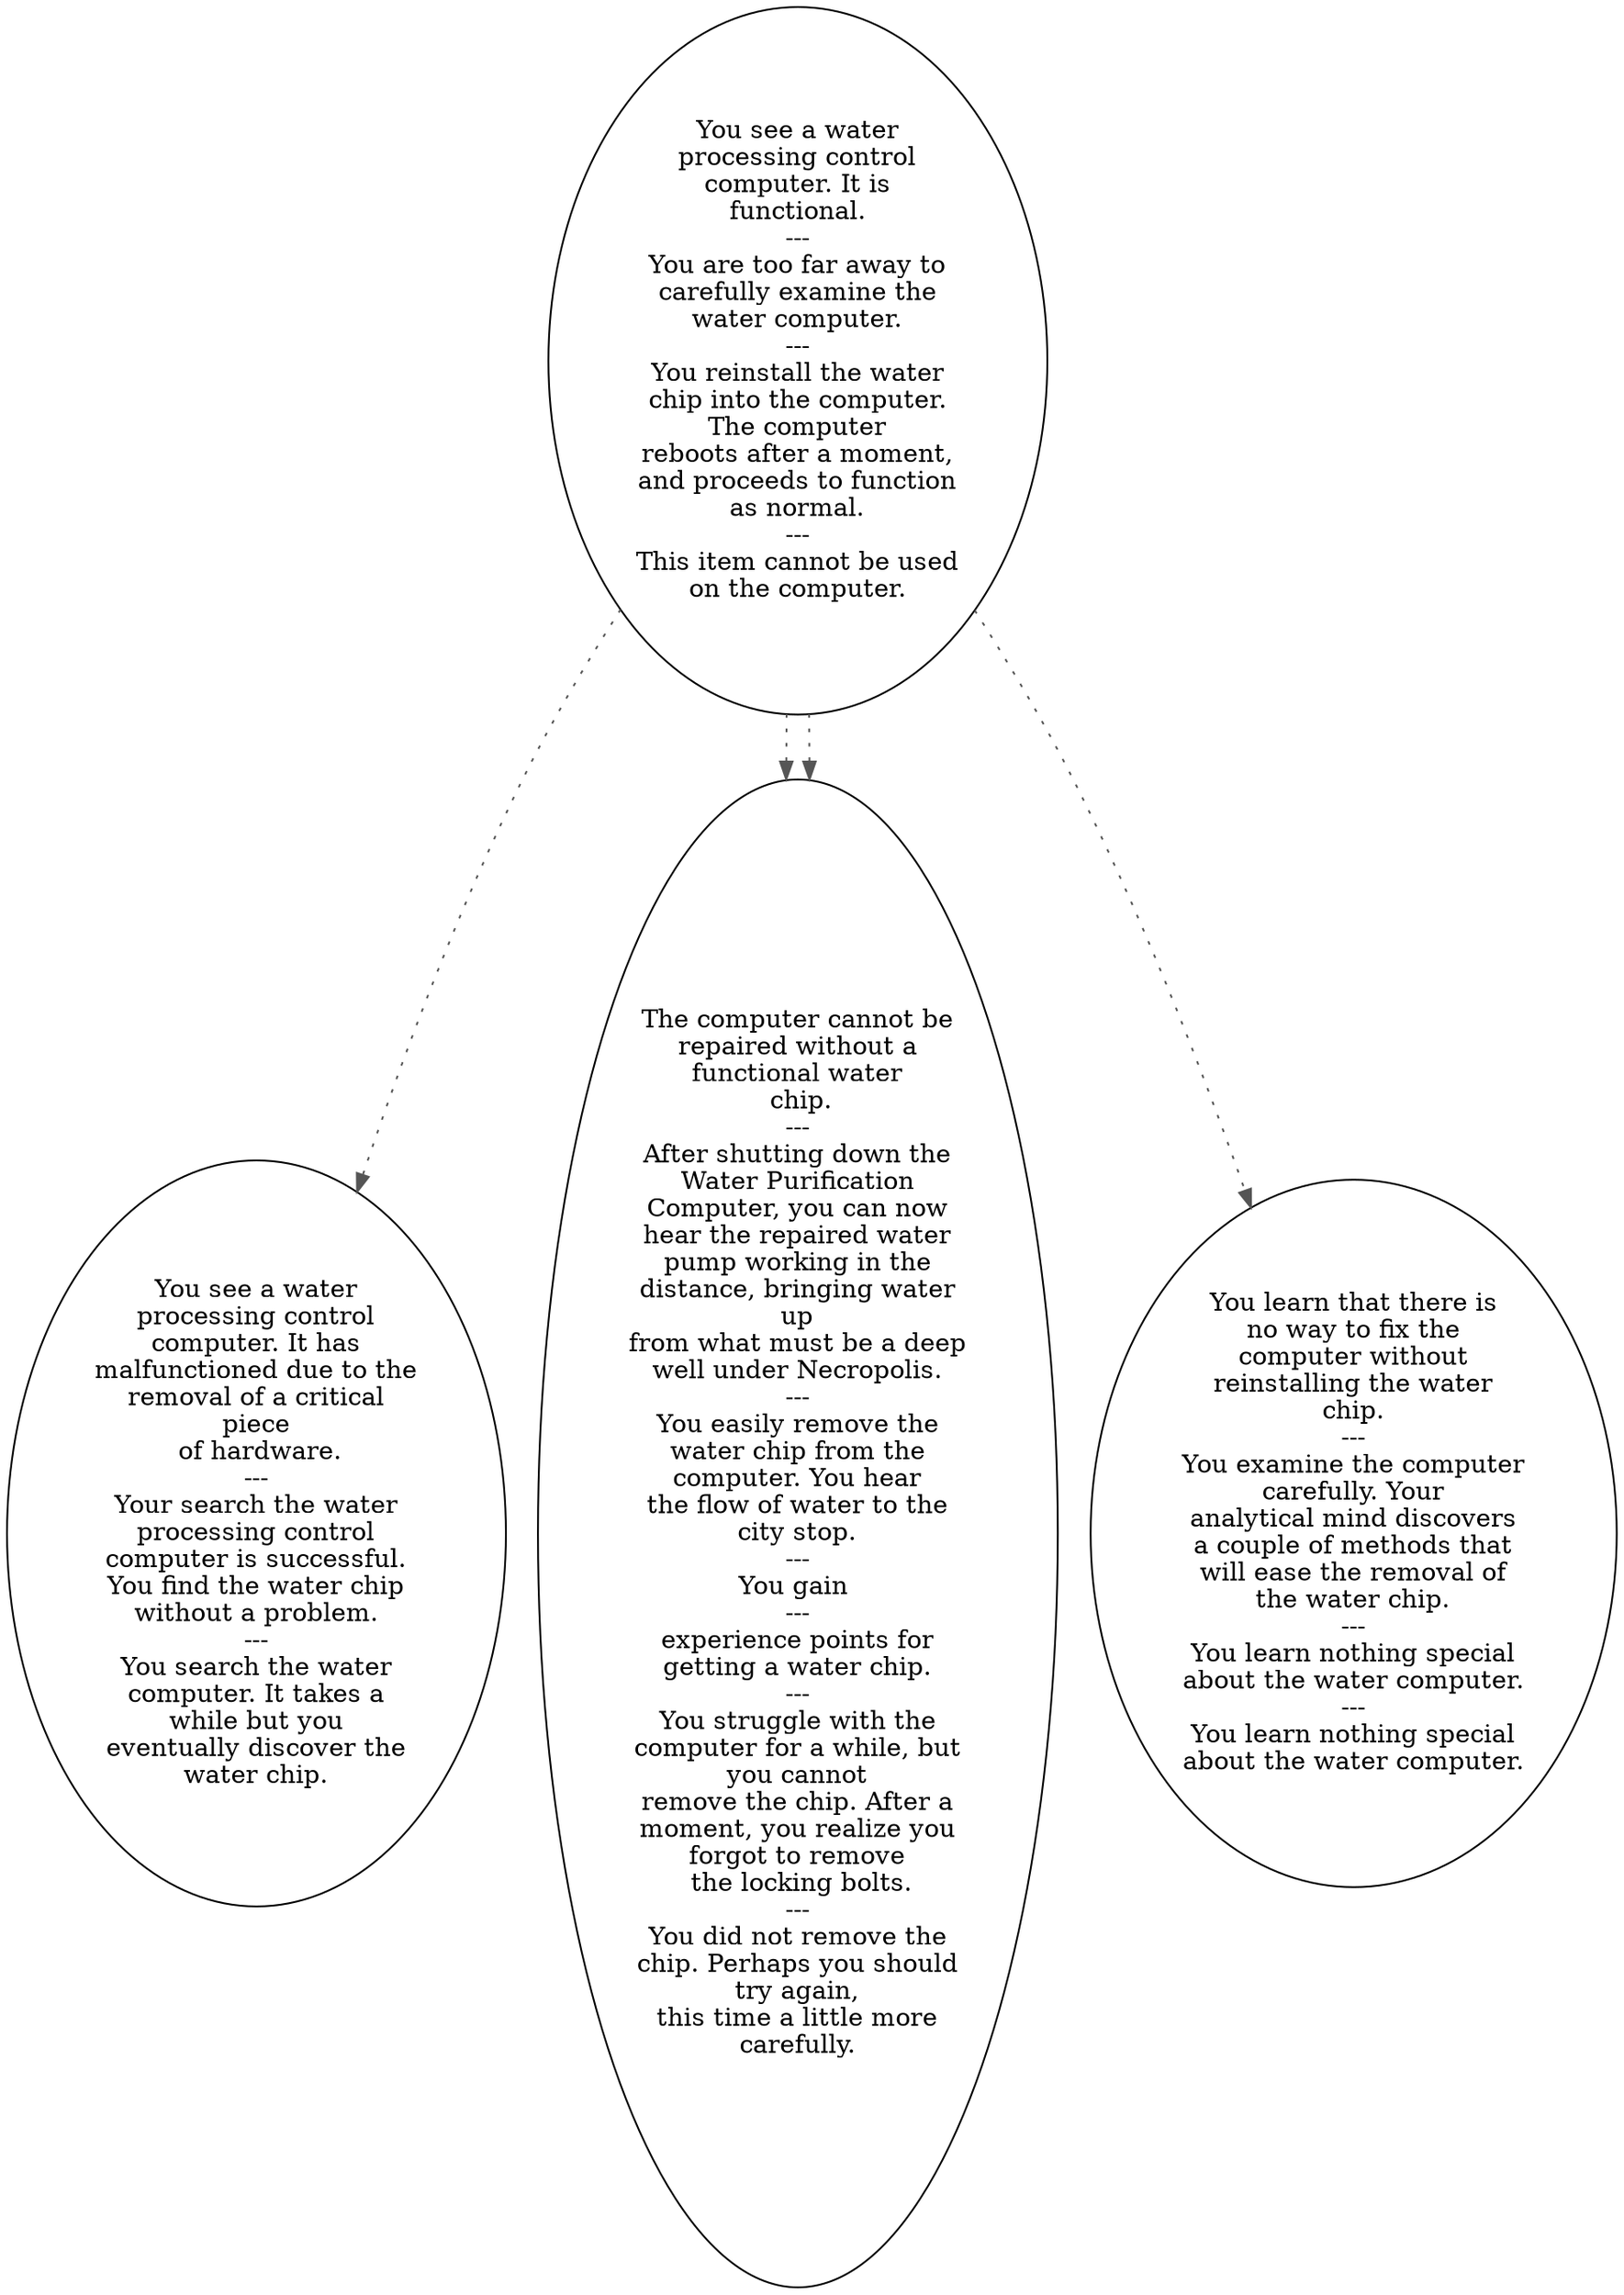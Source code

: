 digraph NH2OCOMP {
  "start" [style=filled       fillcolor="#FFFFFF"       color="#000000"]
  "start" -> "search" [style=dotted color="#555555"]
  "start" -> "removal" [style=dotted color="#555555"]
  "start" -> "removal" [style=dotted color="#555555"]
  "start" -> "skills" [style=dotted color="#555555"]
  "start" [label="You see a water\nprocessing control\ncomputer. It is\nfunctional.\n---\nYou are too far away to\ncarefully examine the\nwater computer.\n---\nYou reinstall the water\nchip into the computer.\nThe computer\nreboots after a moment,\nand proceeds to function\nas normal.\n---\nThis item cannot be used\non the computer."]
  "search" [style=filled       fillcolor="#FFFFFF"       color="#000000"]
  "search" [label="You see a water\nprocessing control\ncomputer. It has\nmalfunctioned due to the\nremoval of a critical\npiece\n of hardware.\n---\nYour search the water\nprocessing control\ncomputer is successful.\nYou find the water chip\nwithout a problem.\n---\nYou search the water\ncomputer. It takes a\nwhile but you\neventually discover the\nwater chip."]
  "removal" [style=filled       fillcolor="#FFFFFF"       color="#000000"]
  "removal" [label="The computer cannot be\nrepaired without a\nfunctional water\n chip.\n---\nAfter shutting down the\nWater Purification\nComputer, you can now\nhear the repaired water\npump working in the\ndistance, bringing water\nup\nfrom what must be a deep\nwell under Necropolis.\n---\nYou easily remove the\nwater chip from the\ncomputer. You hear\nthe flow of water to the\ncity stop.\n---\nYou gain \n---\nexperience points for\ngetting a water chip.\n---\nYou struggle with the\ncomputer for a while, but\nyou cannot\nremove the chip. After a\nmoment, you realize you\nforgot to remove\n the locking bolts.\n---\nYou did not remove the\nchip. Perhaps you should\ntry again,\nthis time a little more\ncarefully."]
  "skills" [style=filled       fillcolor="#FFFFFF"       color="#000000"]
  "skills" [label="You learn that there is\nno way to fix the\ncomputer without\nreinstalling the water\nchip.\n---\nYou examine the computer\ncarefully. Your\nanalytical mind discovers\na couple of methods that\nwill ease the removal of\nthe water chip.\n---\nYou learn nothing special\nabout the water computer.\n---\nYou learn nothing special\nabout the water computer."]
}